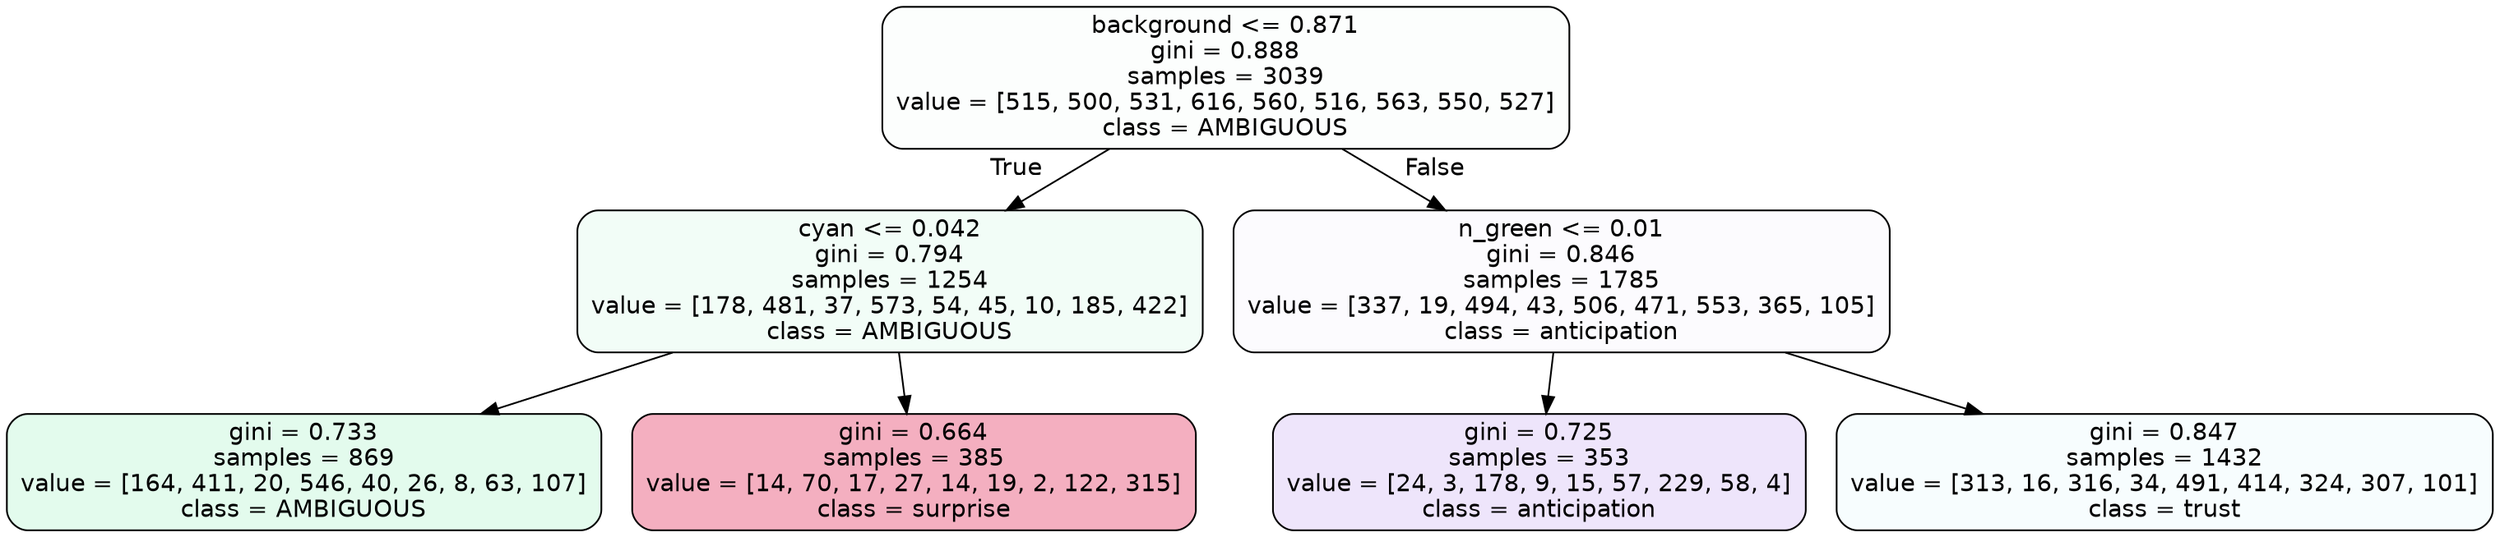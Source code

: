digraph Tree {
node [shape=box, style="filled, rounded", color="black", fontname=helvetica] ;
edge [fontname=helvetica] ;
0 [label="background <= 0.871\ngini = 0.888\nsamples = 3039\nvalue = [515, 500, 531, 616, 560, 516, 563, 550, 527]\nclass = AMBIGUOUS", fillcolor="#39e58103"] ;
1 [label="cyan <= 0.042\ngini = 0.794\nsamples = 1254\nvalue = [178, 481, 37, 573, 54, 45, 10, 185, 422]\nclass = AMBIGUOUS", fillcolor="#39e58110"] ;
0 -> 1 [labeldistance=2.5, labelangle=45, headlabel="True"] ;
2 [label="gini = 0.733\nsamples = 869\nvalue = [164, 411, 20, 546, 40, 26, 8, 63, 107]\nclass = AMBIGUOUS", fillcolor="#39e58123"] ;
1 -> 2 ;
3 [label="gini = 0.664\nsamples = 385\nvalue = [14, 70, 17, 27, 14, 19, 2, 122, 315]\nclass = surprise", fillcolor="#e5396467"] ;
1 -> 3 ;
4 [label="n_green <= 0.01\ngini = 0.846\nsamples = 1785\nvalue = [337, 19, 494, 43, 506, 471, 553, 365, 105]\nclass = anticipation", fillcolor="#8139e505"] ;
0 -> 4 [labeldistance=2.5, labelangle=-45, headlabel="False"] ;
5 [label="gini = 0.725\nsamples = 353\nvalue = [24, 3, 178, 9, 15, 57, 229, 58, 4]\nclass = anticipation", fillcolor="#8139e521"] ;
4 -> 5 ;
6 [label="gini = 0.847\nsamples = 1432\nvalue = [313, 16, 316, 34, 491, 414, 324, 307, 101]\nclass = trust", fillcolor="#39d7e50a"] ;
4 -> 6 ;
}